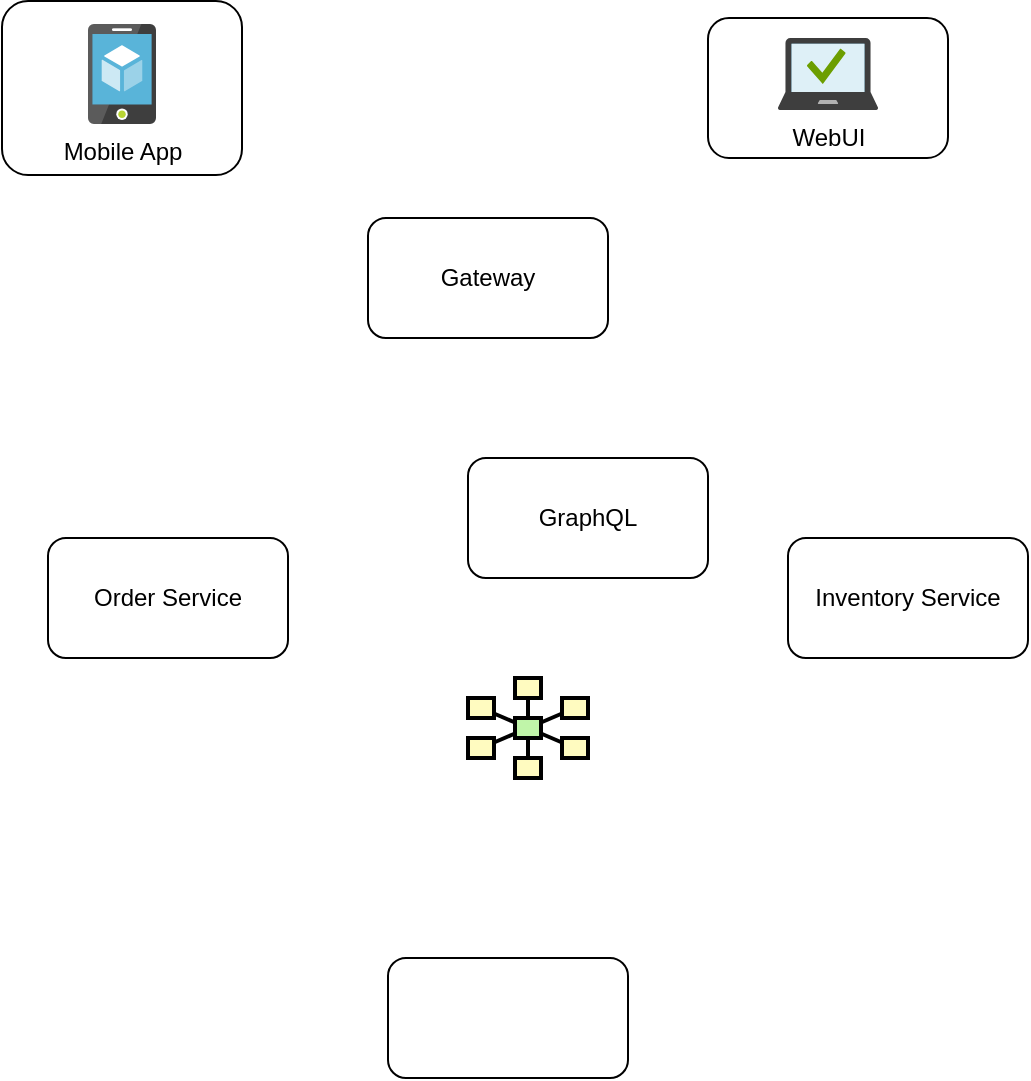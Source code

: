 <mxfile version="26.2.15">
  <diagram name="Page-1" id="sUw2DEdPK-OLrel1bW1F">
    <mxGraphModel dx="1426" dy="743" grid="1" gridSize="10" guides="1" tooltips="1" connect="1" arrows="1" fold="1" page="1" pageScale="1" pageWidth="850" pageHeight="1100" math="0" shadow="0">
      <root>
        <mxCell id="0" />
        <mxCell id="1" parent="0" />
        <mxCell id="A1Dh8gjikv63k6UlgLe9-1" value="Gateway" style="rounded=1;whiteSpace=wrap;html=1;" vertex="1" parent="1">
          <mxGeometry x="320" y="230" width="120" height="60" as="geometry" />
        </mxCell>
        <mxCell id="A1Dh8gjikv63k6UlgLe9-2" value="Order Service" style="rounded=1;whiteSpace=wrap;html=1;" vertex="1" parent="1">
          <mxGeometry x="160" y="390" width="120" height="60" as="geometry" />
        </mxCell>
        <mxCell id="A1Dh8gjikv63k6UlgLe9-3" value="Inventory Service" style="rounded=1;whiteSpace=wrap;html=1;" vertex="1" parent="1">
          <mxGeometry x="530" y="390" width="120" height="60" as="geometry" />
        </mxCell>
        <mxCell id="A1Dh8gjikv63k6UlgLe9-4" value="GraphQL" style="rounded=1;whiteSpace=wrap;html=1;" vertex="1" parent="1">
          <mxGeometry x="370" y="350" width="120" height="60" as="geometry" />
        </mxCell>
        <mxCell id="A1Dh8gjikv63k6UlgLe9-10" value="" style="group" vertex="1" connectable="0" parent="1">
          <mxGeometry x="490" y="130" width="120" height="70" as="geometry" />
        </mxCell>
        <mxCell id="A1Dh8gjikv63k6UlgLe9-8" value="" style="rounded=1;whiteSpace=wrap;html=1;labelPosition=center;verticalLabelPosition=top;align=center;verticalAlign=bottom;" vertex="1" parent="A1Dh8gjikv63k6UlgLe9-10">
          <mxGeometry width="120" height="70" as="geometry" />
        </mxCell>
        <mxCell id="A1Dh8gjikv63k6UlgLe9-6" value="WebUI" style="image;sketch=0;aspect=fixed;html=1;points=[];align=center;fontSize=12;image=img/lib/mscae/Managed_Desktop.svg;" vertex="1" parent="A1Dh8gjikv63k6UlgLe9-10">
          <mxGeometry x="35" y="10" width="50" height="36" as="geometry" />
        </mxCell>
        <mxCell id="A1Dh8gjikv63k6UlgLe9-12" value="" style="group" vertex="1" connectable="0" parent="1">
          <mxGeometry x="137" y="121.5" width="120" height="87" as="geometry" />
        </mxCell>
        <mxCell id="A1Dh8gjikv63k6UlgLe9-11" value="" style="rounded=1;whiteSpace=wrap;html=1;" vertex="1" parent="A1Dh8gjikv63k6UlgLe9-12">
          <mxGeometry width="120" height="87" as="geometry" />
        </mxCell>
        <mxCell id="A1Dh8gjikv63k6UlgLe9-7" value="Mobile App" style="image;sketch=0;aspect=fixed;html=1;points=[];align=center;fontSize=12;image=img/lib/mscae/App_Service_Mobile_App.svg;" vertex="1" parent="A1Dh8gjikv63k6UlgLe9-12">
          <mxGeometry x="43" y="11.5" width="34" height="50" as="geometry" />
        </mxCell>
        <mxCell id="A1Dh8gjikv63k6UlgLe9-26" value="" style="group;movable=1;resizable=1;rotatable=1;deletable=1;editable=1;locked=0;connectable=1;" vertex="1" connectable="0" parent="1">
          <mxGeometry x="370" y="460" width="60" height="50" as="geometry" />
        </mxCell>
        <mxCell id="A1Dh8gjikv63k6UlgLe9-13" value="" style="strokeWidth=2;dashed=0;align=center;fontSize=8;shape=rect;fillColor=#fffbc0;strokeColor=#000000;movable=0;resizable=0;rotatable=0;deletable=0;editable=0;locked=1;connectable=0;" vertex="1" parent="A1Dh8gjikv63k6UlgLe9-26">
          <mxGeometry x="23.5" width="13" height="10" as="geometry" />
        </mxCell>
        <mxCell id="A1Dh8gjikv63k6UlgLe9-14" value="" style="strokeWidth=2;dashed=0;align=center;fontSize=8;shape=rect;fillColor=#fffbc0;strokeColor=#000000;movable=0;resizable=0;rotatable=0;deletable=0;editable=0;locked=1;connectable=0;" vertex="1" parent="A1Dh8gjikv63k6UlgLe9-26">
          <mxGeometry y="10" width="13" height="10" as="geometry" />
        </mxCell>
        <mxCell id="A1Dh8gjikv63k6UlgLe9-15" value="" style="strokeWidth=2;dashed=0;align=center;fontSize=8;shape=rect;fillColor=#fffbc0;strokeColor=#000000;movable=0;resizable=0;rotatable=0;deletable=0;editable=0;locked=1;connectable=0;" vertex="1" parent="A1Dh8gjikv63k6UlgLe9-26">
          <mxGeometry x="47" y="10" width="13" height="10" as="geometry" />
        </mxCell>
        <mxCell id="A1Dh8gjikv63k6UlgLe9-16" value="" style="strokeWidth=2;dashed=0;align=center;fontSize=8;shape=rect;fillColor=#fffbc0;strokeColor=#000000;movable=0;resizable=0;rotatable=0;deletable=0;editable=0;locked=1;connectable=0;" vertex="1" parent="A1Dh8gjikv63k6UlgLe9-26">
          <mxGeometry y="30" width="13" height="10" as="geometry" />
        </mxCell>
        <mxCell id="A1Dh8gjikv63k6UlgLe9-17" value="" style="strokeWidth=2;dashed=0;align=center;fontSize=8;shape=rect;fillColor=#fffbc0;strokeColor=#000000;movable=0;resizable=0;rotatable=0;deletable=0;editable=0;locked=1;connectable=0;" vertex="1" parent="A1Dh8gjikv63k6UlgLe9-26">
          <mxGeometry x="47" y="30" width="13" height="10" as="geometry" />
        </mxCell>
        <mxCell id="A1Dh8gjikv63k6UlgLe9-18" value="" style="strokeWidth=2;dashed=0;align=center;fontSize=8;shape=rect;fillColor=#fffbc0;strokeColor=#000000;movable=0;resizable=0;rotatable=0;deletable=0;editable=0;locked=1;connectable=0;" vertex="1" parent="A1Dh8gjikv63k6UlgLe9-26">
          <mxGeometry x="23.5" y="40" width="13" height="10" as="geometry" />
        </mxCell>
        <mxCell id="A1Dh8gjikv63k6UlgLe9-19" value="" style="strokeWidth=2;dashed=0;align=center;fontSize=8;shape=rect;fillColor=#c0f5a9;strokeColor=#000000;movable=0;resizable=0;rotatable=0;deletable=0;editable=0;locked=1;connectable=0;" vertex="1" parent="A1Dh8gjikv63k6UlgLe9-26">
          <mxGeometry x="23.5" y="20" width="13" height="10" as="geometry" />
        </mxCell>
        <mxCell id="A1Dh8gjikv63k6UlgLe9-20" value="" style="edgeStyle=none;endArrow=none;dashed=0;html=1;strokeWidth=2;rounded=0;movable=0;resizable=0;rotatable=0;deletable=0;editable=0;locked=1;connectable=0;" edge="1" source="A1Dh8gjikv63k6UlgLe9-19" target="A1Dh8gjikv63k6UlgLe9-13" parent="A1Dh8gjikv63k6UlgLe9-26">
          <mxGeometry relative="1" as="geometry" />
        </mxCell>
        <mxCell id="A1Dh8gjikv63k6UlgLe9-21" value="" style="edgeStyle=none;endArrow=none;dashed=0;html=1;strokeWidth=2;rounded=0;movable=0;resizable=0;rotatable=0;deletable=0;editable=0;locked=1;connectable=0;" edge="1" source="A1Dh8gjikv63k6UlgLe9-19" target="A1Dh8gjikv63k6UlgLe9-14" parent="A1Dh8gjikv63k6UlgLe9-26">
          <mxGeometry relative="1" as="geometry" />
        </mxCell>
        <mxCell id="A1Dh8gjikv63k6UlgLe9-22" value="" style="edgeStyle=none;endArrow=none;dashed=0;html=1;strokeWidth=2;rounded=0;movable=0;resizable=0;rotatable=0;deletable=0;editable=0;locked=1;connectable=0;" edge="1" source="A1Dh8gjikv63k6UlgLe9-19" target="A1Dh8gjikv63k6UlgLe9-15" parent="A1Dh8gjikv63k6UlgLe9-26">
          <mxGeometry relative="1" as="geometry" />
        </mxCell>
        <mxCell id="A1Dh8gjikv63k6UlgLe9-23" value="" style="edgeStyle=none;endArrow=none;dashed=0;html=1;strokeWidth=2;rounded=0;movable=0;resizable=0;rotatable=0;deletable=0;editable=0;locked=1;connectable=0;" edge="1" source="A1Dh8gjikv63k6UlgLe9-19" target="A1Dh8gjikv63k6UlgLe9-16" parent="A1Dh8gjikv63k6UlgLe9-26">
          <mxGeometry relative="1" as="geometry" />
        </mxCell>
        <mxCell id="A1Dh8gjikv63k6UlgLe9-24" value="" style="edgeStyle=none;endArrow=none;dashed=0;html=1;strokeWidth=2;rounded=0;movable=0;resizable=0;rotatable=0;deletable=0;editable=0;locked=1;connectable=0;" edge="1" source="A1Dh8gjikv63k6UlgLe9-19" target="A1Dh8gjikv63k6UlgLe9-17" parent="A1Dh8gjikv63k6UlgLe9-26">
          <mxGeometry relative="1" as="geometry" />
        </mxCell>
        <mxCell id="A1Dh8gjikv63k6UlgLe9-25" value="" style="edgeStyle=none;endArrow=none;dashed=0;html=1;strokeWidth=2;rounded=0;movable=0;resizable=0;rotatable=0;deletable=0;editable=0;locked=1;connectable=0;" edge="1" source="A1Dh8gjikv63k6UlgLe9-19" target="A1Dh8gjikv63k6UlgLe9-18" parent="A1Dh8gjikv63k6UlgLe9-26">
          <mxGeometry relative="1" as="geometry" />
        </mxCell>
        <mxCell id="A1Dh8gjikv63k6UlgLe9-28" value="" style="rounded=1;whiteSpace=wrap;html=1;" vertex="1" parent="1">
          <mxGeometry x="330" y="600" width="120" height="60" as="geometry" />
        </mxCell>
      </root>
    </mxGraphModel>
  </diagram>
</mxfile>
